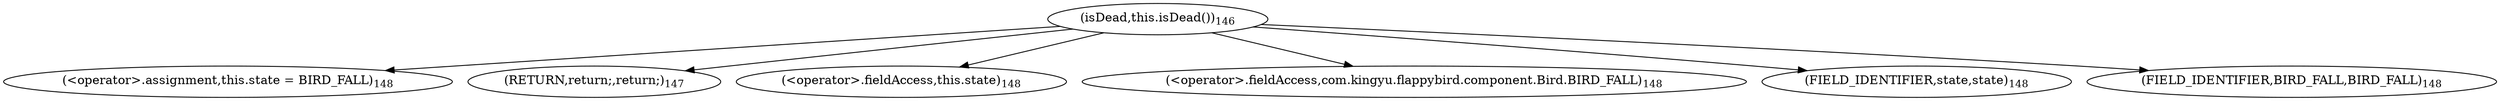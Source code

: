 digraph "birdFall" {  
"627" [label = <(&lt;operator&gt;.assignment,this.state = BIRD_FALL)<SUB>148</SUB>> ]
"625" [label = <(isDead,this.isDead())<SUB>146</SUB>> ]
"626" [label = <(RETURN,return;,return;)<SUB>147</SUB>> ]
"628" [label = <(&lt;operator&gt;.fieldAccess,this.state)<SUB>148</SUB>> ]
"631" [label = <(&lt;operator&gt;.fieldAccess,com.kingyu.flappybird.component.Bird.BIRD_FALL)<SUB>148</SUB>> ]
"630" [label = <(FIELD_IDENTIFIER,state,state)<SUB>148</SUB>> ]
"633" [label = <(FIELD_IDENTIFIER,BIRD_FALL,BIRD_FALL)<SUB>148</SUB>> ]
  "625" -> "627" 
  "625" -> "630" 
  "625" -> "631" 
  "625" -> "626" 
  "625" -> "633" 
  "625" -> "628" 
}
